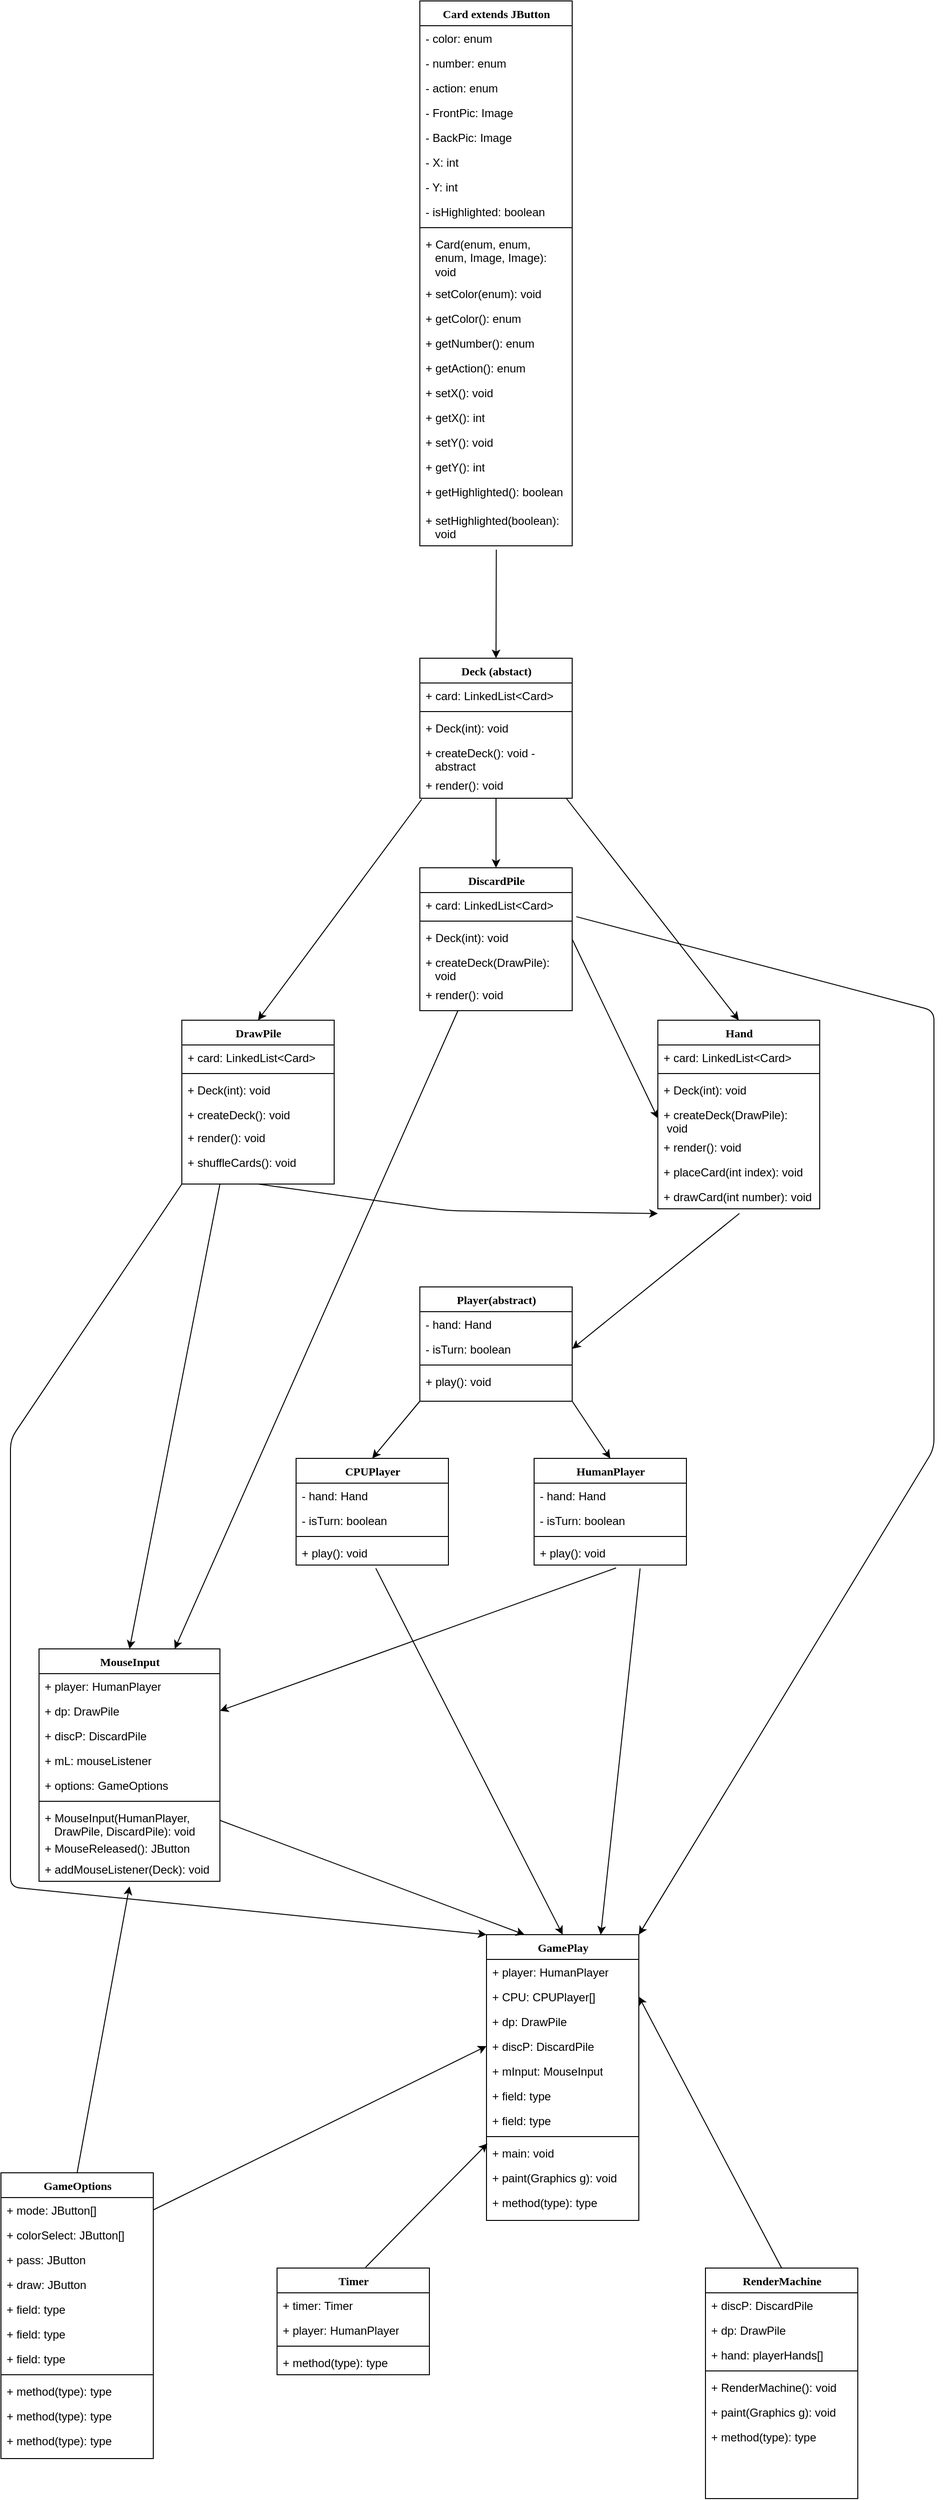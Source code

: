 <mxfile version="13.6.2" type="device"><diagram name="Page-1" id="9f46799a-70d6-7492-0946-bef42562c5a5"><mxGraphModel dx="1157" dy="600" grid="1" gridSize="10" guides="1" tooltips="1" connect="1" arrows="1" fold="1" page="1" pageScale="1" pageWidth="1100" pageHeight="850" background="#ffffff" math="0" shadow="0"><root><mxCell id="0"/><mxCell id="1" parent="0"/><mxCell id="ADoak5SWr_kA7E1Cc08d-7" value="" style="endArrow=classic;html=1;entryX=0.5;entryY=0;entryDx=0;entryDy=0;exitX=0.956;exitY=1;exitDx=0;exitDy=0;exitPerimeter=0;" parent="1" source="78961159f06e98e8-42" target="ADoak5SWr_kA7E1Cc08d-1" edge="1"><mxGeometry width="50" height="50" relative="1" as="geometry"><mxPoint x="760" y="170" as="sourcePoint"/><mxPoint x="810" y="120" as="targetPoint"/></mxGeometry></mxCell><mxCell id="ADoak5SWr_kA7E1Cc08d-9" value="" style="endArrow=classic;html=1;entryX=0.5;entryY=0;entryDx=0;entryDy=0;exitX=0.013;exitY=1.077;exitDx=0;exitDy=0;exitPerimeter=0;" parent="1" source="78961159f06e98e8-42" target="78961159f06e98e8-43" edge="1"><mxGeometry width="50" height="50" relative="1" as="geometry"><mxPoint x="630" y="220" as="sourcePoint"/><mxPoint x="680" y="170" as="targetPoint"/></mxGeometry></mxCell><mxCell id="78961159f06e98e8-17" value="Card extends JButton" style="swimlane;html=1;fontStyle=1;align=center;verticalAlign=top;childLayout=stackLayout;horizontal=1;startSize=26;horizontalStack=0;resizeParent=1;resizeLast=0;collapsible=1;marginBottom=0;swimlaneFillColor=#ffffff;rounded=0;shadow=0;comic=0;labelBackgroundColor=none;strokeWidth=1;fillColor=none;fontFamily=Verdana;fontSize=12" parent="1" vertex="1"><mxGeometry x="500" width="160" height="572" as="geometry"/></mxCell><mxCell id="78961159f06e98e8-21" value="- color: enum&lt;br&gt;" style="text;html=1;strokeColor=none;fillColor=none;align=left;verticalAlign=top;spacingLeft=4;spacingRight=4;whiteSpace=wrap;overflow=hidden;rotatable=0;points=[[0,0.5],[1,0.5]];portConstraint=eastwest;" parent="78961159f06e98e8-17" vertex="1"><mxGeometry y="26" width="160" height="26" as="geometry"/></mxCell><mxCell id="78961159f06e98e8-23" value="- number: enum" style="text;html=1;strokeColor=none;fillColor=none;align=left;verticalAlign=top;spacingLeft=4;spacingRight=4;whiteSpace=wrap;overflow=hidden;rotatable=0;points=[[0,0.5],[1,0.5]];portConstraint=eastwest;" parent="78961159f06e98e8-17" vertex="1"><mxGeometry y="52" width="160" height="26" as="geometry"/></mxCell><mxCell id="78961159f06e98e8-25" value="- action: enum" style="text;html=1;strokeColor=none;fillColor=none;align=left;verticalAlign=top;spacingLeft=4;spacingRight=4;whiteSpace=wrap;overflow=hidden;rotatable=0;points=[[0,0.5],[1,0.5]];portConstraint=eastwest;" parent="78961159f06e98e8-17" vertex="1"><mxGeometry y="78" width="160" height="26" as="geometry"/></mxCell><mxCell id="78961159f06e98e8-26" value="- FrontPic: Image" style="text;html=1;strokeColor=none;fillColor=none;align=left;verticalAlign=top;spacingLeft=4;spacingRight=4;whiteSpace=wrap;overflow=hidden;rotatable=0;points=[[0,0.5],[1,0.5]];portConstraint=eastwest;" parent="78961159f06e98e8-17" vertex="1"><mxGeometry y="104" width="160" height="26" as="geometry"/></mxCell><mxCell id="78961159f06e98e8-24" value="- BackPic: Image" style="text;html=1;strokeColor=none;fillColor=none;align=left;verticalAlign=top;spacingLeft=4;spacingRight=4;whiteSpace=wrap;overflow=hidden;rotatable=0;points=[[0,0.5],[1,0.5]];portConstraint=eastwest;" parent="78961159f06e98e8-17" vertex="1"><mxGeometry y="130" width="160" height="26" as="geometry"/></mxCell><mxCell id="Dfvbl628fVs-vNfTFk2D-2" value="- X: int" style="text;html=1;strokeColor=none;fillColor=none;align=left;verticalAlign=top;spacingLeft=4;spacingRight=4;whiteSpace=wrap;overflow=hidden;rotatable=0;points=[[0,0.5],[1,0.5]];portConstraint=eastwest;" parent="78961159f06e98e8-17" vertex="1"><mxGeometry y="156" width="160" height="26" as="geometry"/></mxCell><mxCell id="Dfvbl628fVs-vNfTFk2D-3" value="- Y: int" style="text;html=1;strokeColor=none;fillColor=none;align=left;verticalAlign=top;spacingLeft=4;spacingRight=4;whiteSpace=wrap;overflow=hidden;rotatable=0;points=[[0,0.5],[1,0.5]];portConstraint=eastwest;" parent="78961159f06e98e8-17" vertex="1"><mxGeometry y="182" width="160" height="26" as="geometry"/></mxCell><mxCell id="ADoak5SWr_kA7E1Cc08d-32" value="- isHighlighted: boolean" style="text;html=1;strokeColor=none;fillColor=none;align=left;verticalAlign=top;spacingLeft=4;spacingRight=4;whiteSpace=wrap;overflow=hidden;rotatable=0;points=[[0,0.5],[1,0.5]];portConstraint=eastwest;" parent="78961159f06e98e8-17" vertex="1"><mxGeometry y="208" width="160" height="26" as="geometry"/></mxCell><mxCell id="78961159f06e98e8-19" value="" style="line;html=1;strokeWidth=1;fillColor=none;align=left;verticalAlign=middle;spacingTop=-1;spacingLeft=3;spacingRight=3;rotatable=0;labelPosition=right;points=[];portConstraint=eastwest;" parent="78961159f06e98e8-17" vertex="1"><mxGeometry y="234" width="160" height="8" as="geometry"/></mxCell><mxCell id="78961159f06e98e8-20" value="&lt;span id=&quot;docs-internal-guid-c65a4c69-7fff-d469-3a6c-70c8fb9a097e&quot;&gt;&lt;span style=&quot;background-color: transparent ; vertical-align: baseline&quot;&gt;&lt;font style=&quot;font-size: 12px&quot;&gt;+ Card(enum, enum,&amp;nbsp; &amp;nbsp; &amp;nbsp; &amp;nbsp; &amp;nbsp; &amp;nbsp; &amp;nbsp; &amp;nbsp;enum, Image, Image):&amp;nbsp; &amp;nbsp; &amp;nbsp; &amp;nbsp; &amp;nbsp;void&lt;/font&gt;&lt;/span&gt;&lt;/span&gt;" style="text;html=1;strokeColor=none;fillColor=none;align=left;verticalAlign=top;spacingLeft=4;spacingRight=4;whiteSpace=wrap;overflow=hidden;rotatable=0;points=[[0,0.5],[1,0.5]];portConstraint=eastwest;" parent="78961159f06e98e8-17" vertex="1"><mxGeometry y="242" width="160" height="52" as="geometry"/></mxCell><mxCell id="78961159f06e98e8-27" value="&lt;span id=&quot;docs-internal-guid-081afef5-7fff-85aa-c965-13b8064d33d3&quot;&gt;&lt;span style=&quot;background-color: transparent ; vertical-align: baseline&quot;&gt;&lt;font style=&quot;font-size: 12px&quot;&gt;+ setColor(enum): void&lt;/font&gt;&lt;/span&gt;&lt;/span&gt;" style="text;html=1;strokeColor=none;fillColor=none;align=left;verticalAlign=top;spacingLeft=4;spacingRight=4;whiteSpace=wrap;overflow=hidden;rotatable=0;points=[[0,0.5],[1,0.5]];portConstraint=eastwest;" parent="78961159f06e98e8-17" vertex="1"><mxGeometry y="294" width="160" height="26" as="geometry"/></mxCell><mxCell id="Dfvbl628fVs-vNfTFk2D-20" value="&lt;span id=&quot;docs-internal-guid-081afef5-7fff-85aa-c965-13b8064d33d3&quot;&gt;&lt;span style=&quot;background-color: transparent ; vertical-align: baseline&quot;&gt;&lt;font style=&quot;font-size: 12px&quot;&gt;+ getColor(): enum&lt;/font&gt;&lt;/span&gt;&lt;/span&gt;" style="text;html=1;strokeColor=none;fillColor=none;align=left;verticalAlign=top;spacingLeft=4;spacingRight=4;whiteSpace=wrap;overflow=hidden;rotatable=0;points=[[0,0.5],[1,0.5]];portConstraint=eastwest;" parent="78961159f06e98e8-17" vertex="1"><mxGeometry y="320" width="160" height="26" as="geometry"/></mxCell><mxCell id="Dfvbl628fVs-vNfTFk2D-21" value="&lt;span id=&quot;docs-internal-guid-6f9de9d4-7fff-87ab-73bd-d3ca7c1ef431&quot;&gt;&lt;span style=&quot;background-color: transparent ; vertical-align: baseline&quot;&gt;&lt;font style=&quot;font-size: 12px&quot;&gt;+ getNumber(): enum&lt;/font&gt;&lt;/span&gt;&lt;/span&gt;" style="text;html=1;strokeColor=none;fillColor=none;align=left;verticalAlign=top;spacingLeft=4;spacingRight=4;whiteSpace=wrap;overflow=hidden;rotatable=0;points=[[0,0.5],[1,0.5]];portConstraint=eastwest;" parent="78961159f06e98e8-17" vertex="1"><mxGeometry y="346" width="160" height="26" as="geometry"/></mxCell><mxCell id="Dfvbl628fVs-vNfTFk2D-22" value="&lt;span id=&quot;docs-internal-guid-00fcced3-7fff-acab-6387-73501ac8677c&quot;&gt;&lt;span style=&quot;background-color: transparent ; vertical-align: baseline&quot;&gt;&lt;font style=&quot;font-size: 12px&quot;&gt;+ getAction(): enum&lt;/font&gt;&lt;/span&gt;&lt;/span&gt;" style="text;html=1;strokeColor=none;fillColor=none;align=left;verticalAlign=top;spacingLeft=4;spacingRight=4;whiteSpace=wrap;overflow=hidden;rotatable=0;points=[[0,0.5],[1,0.5]];portConstraint=eastwest;" parent="78961159f06e98e8-17" vertex="1"><mxGeometry y="372" width="160" height="26" as="geometry"/></mxCell><mxCell id="Dfvbl628fVs-vNfTFk2D-23" value="&lt;span id=&quot;docs-internal-guid-bd155970-7fff-ca76-c32f-b39daed9939d&quot;&gt;&lt;span style=&quot;background-color: transparent ; vertical-align: baseline&quot;&gt;&lt;font style=&quot;font-size: 12px&quot;&gt;+ setX(): void&lt;/font&gt;&lt;/span&gt;&lt;/span&gt;" style="text;html=1;strokeColor=none;fillColor=none;align=left;verticalAlign=top;spacingLeft=4;spacingRight=4;whiteSpace=wrap;overflow=hidden;rotatable=0;points=[[0,0.5],[1,0.5]];portConstraint=eastwest;" parent="78961159f06e98e8-17" vertex="1"><mxGeometry y="398" width="160" height="26" as="geometry"/></mxCell><mxCell id="Dfvbl628fVs-vNfTFk2D-24" value="&lt;span id=&quot;docs-internal-guid-bc66a8d4-7fff-debc-41eb-221f460bf0bf&quot;&gt;&lt;span style=&quot;background-color: transparent ; vertical-align: baseline&quot;&gt;&lt;font style=&quot;font-size: 12px&quot;&gt;+ getX(): int&lt;/font&gt;&lt;/span&gt;&lt;/span&gt;" style="text;html=1;strokeColor=none;fillColor=none;align=left;verticalAlign=top;spacingLeft=4;spacingRight=4;whiteSpace=wrap;overflow=hidden;rotatable=0;points=[[0,0.5],[1,0.5]];portConstraint=eastwest;" parent="78961159f06e98e8-17" vertex="1"><mxGeometry y="424" width="160" height="26" as="geometry"/></mxCell><mxCell id="Dfvbl628fVs-vNfTFk2D-25" value="&lt;span id=&quot;docs-internal-guid-2b9d69ca-7fff-f346-bf1b-d89159f503b7&quot;&gt;&lt;span style=&quot;background-color: transparent ; vertical-align: baseline&quot;&gt;&lt;font style=&quot;font-size: 12px&quot;&gt;+ setY(): void&lt;/font&gt;&lt;/span&gt;&lt;/span&gt;" style="text;html=1;strokeColor=none;fillColor=none;align=left;verticalAlign=top;spacingLeft=4;spacingRight=4;whiteSpace=wrap;overflow=hidden;rotatable=0;points=[[0,0.5],[1,0.5]];portConstraint=eastwest;" parent="78961159f06e98e8-17" vertex="1"><mxGeometry y="450" width="160" height="26" as="geometry"/></mxCell><mxCell id="Dfvbl628fVs-vNfTFk2D-26" value="&lt;span id=&quot;docs-internal-guid-8b47b211-7fff-0911-824c-af1465ee18e2&quot;&gt;&lt;span style=&quot;background-color: transparent ; vertical-align: baseline&quot;&gt;&lt;font style=&quot;font-size: 12px&quot;&gt;+ getY(): int&lt;/font&gt;&lt;/span&gt;&lt;/span&gt;" style="text;html=1;strokeColor=none;fillColor=none;align=left;verticalAlign=top;spacingLeft=4;spacingRight=4;whiteSpace=wrap;overflow=hidden;rotatable=0;points=[[0,0.5],[1,0.5]];portConstraint=eastwest;" parent="78961159f06e98e8-17" vertex="1"><mxGeometry y="476" width="160" height="26" as="geometry"/></mxCell><mxCell id="ADoak5SWr_kA7E1Cc08d-33" value="&lt;span id=&quot;docs-internal-guid-8b47b211-7fff-0911-824c-af1465ee18e2&quot;&gt;&lt;span style=&quot;background-color: transparent ; vertical-align: baseline&quot;&gt;&lt;font style=&quot;font-size: 12px&quot;&gt;+ getHighlighted(): boolean&lt;/font&gt;&lt;/span&gt;&lt;/span&gt;" style="text;html=1;strokeColor=none;fillColor=none;align=left;verticalAlign=top;spacingLeft=4;spacingRight=4;whiteSpace=wrap;overflow=hidden;rotatable=0;points=[[0,0.5],[1,0.5]];portConstraint=eastwest;" parent="78961159f06e98e8-17" vertex="1"><mxGeometry y="502" width="160" height="30" as="geometry"/></mxCell><mxCell id="ADoak5SWr_kA7E1Cc08d-34" value="&lt;span id=&quot;docs-internal-guid-8b47b211-7fff-0911-824c-af1465ee18e2&quot;&gt;&lt;span style=&quot;background-color: transparent ; vertical-align: baseline&quot;&gt;&lt;font style=&quot;font-size: 12px&quot;&gt;+ setHighlighted(boolean):&amp;nbsp; &amp;nbsp; &amp;nbsp;void&lt;/font&gt;&lt;/span&gt;&lt;/span&gt;" style="text;html=1;strokeColor=none;fillColor=none;align=left;verticalAlign=top;spacingLeft=4;spacingRight=4;whiteSpace=wrap;overflow=hidden;rotatable=0;points=[[0,0.5],[1,0.5]];portConstraint=eastwest;" parent="78961159f06e98e8-17" vertex="1"><mxGeometry y="532" width="160" height="40" as="geometry"/></mxCell><mxCell id="ADoak5SWr_kA7E1Cc08d-14" value="" style="endArrow=classic;html=1;exitX=1;exitY=0.5;exitDx=0;exitDy=0;entryX=0;entryY=0.5;entryDx=0;entryDy=0;" parent="1" source="Dfvbl628fVs-vNfTFk2D-33" target="ADoak5SWr_kA7E1Cc08d-5" edge="1"><mxGeometry width="50" height="50" relative="1" as="geometry"><mxPoint x="740" y="1240" as="sourcePoint"/><mxPoint x="790" y="1190" as="targetPoint"/></mxGeometry></mxCell><mxCell id="ADoak5SWr_kA7E1Cc08d-15" value="" style="endArrow=classic;html=1;exitX=0.5;exitY=1;exitDx=0;exitDy=0;entryX=0;entryY=1.192;entryDx=0;entryDy=0;entryPerimeter=0;" parent="1" source="78961159f06e98e8-43" target="ADoak5SWr_kA7E1Cc08d-12" edge="1"><mxGeometry width="50" height="50" relative="1" as="geometry"><mxPoint x="470" y="1300" as="sourcePoint"/><mxPoint x="520" y="1250" as="targetPoint"/><Array as="points"><mxPoint x="530" y="1270"/></Array></mxGeometry></mxCell><mxCell id="78961159f06e98e8-30" value="Deck (abstact)" style="swimlane;html=1;fontStyle=1;align=center;verticalAlign=top;childLayout=stackLayout;horizontal=1;startSize=26;horizontalStack=0;resizeParent=1;resizeLast=0;collapsible=1;marginBottom=0;swimlaneFillColor=#ffffff;rounded=0;shadow=0;comic=0;labelBackgroundColor=none;strokeWidth=1;fillColor=none;fontFamily=Verdana;fontSize=12" parent="1" vertex="1"><mxGeometry x="500" y="690" width="160" height="147" as="geometry"/></mxCell><mxCell id="78961159f06e98e8-31" value="+ card: LinkedList&amp;lt;Card&amp;gt;" style="text;html=1;strokeColor=none;fillColor=none;align=left;verticalAlign=top;spacingLeft=4;spacingRight=4;whiteSpace=wrap;overflow=hidden;rotatable=0;points=[[0,0.5],[1,0.5]];portConstraint=eastwest;" parent="78961159f06e98e8-30" vertex="1"><mxGeometry y="26" width="160" height="26" as="geometry"/></mxCell><mxCell id="78961159f06e98e8-38" value="" style="line;html=1;strokeWidth=1;fillColor=none;align=left;verticalAlign=middle;spacingTop=-1;spacingLeft=3;spacingRight=3;rotatable=0;labelPosition=right;points=[];portConstraint=eastwest;" parent="78961159f06e98e8-30" vertex="1"><mxGeometry y="52" width="160" height="8" as="geometry"/></mxCell><mxCell id="78961159f06e98e8-39" value="+ Deck(int): void" style="text;html=1;strokeColor=none;fillColor=none;align=left;verticalAlign=top;spacingLeft=4;spacingRight=4;whiteSpace=wrap;overflow=hidden;rotatable=0;points=[[0,0.5],[1,0.5]];portConstraint=eastwest;" parent="78961159f06e98e8-30" vertex="1"><mxGeometry y="60" width="160" height="26" as="geometry"/></mxCell><mxCell id="78961159f06e98e8-40" value="+ createDeck(): void -&amp;nbsp; &amp;nbsp; &amp;nbsp; &amp;nbsp; &amp;nbsp; &amp;nbsp; &amp;nbsp;abstract" style="text;html=1;strokeColor=none;fillColor=none;align=left;verticalAlign=top;spacingLeft=4;spacingRight=4;whiteSpace=wrap;overflow=hidden;rotatable=0;points=[[0,0.5],[1,0.5]];portConstraint=eastwest;" parent="78961159f06e98e8-30" vertex="1"><mxGeometry y="86" width="160" height="34" as="geometry"/></mxCell><mxCell id="78961159f06e98e8-42" value="+ render(): void" style="text;html=1;strokeColor=none;fillColor=none;align=left;verticalAlign=top;spacingLeft=4;spacingRight=4;whiteSpace=wrap;overflow=hidden;rotatable=0;points=[[0,0.5],[1,0.5]];portConstraint=eastwest;" parent="78961159f06e98e8-30" vertex="1"><mxGeometry y="120" width="160" height="26" as="geometry"/></mxCell><mxCell id="ADoak5SWr_kA7E1Cc08d-10" value="" style="endArrow=classic;html=1;entryX=0.5;entryY=0;entryDx=0;entryDy=0;exitX=0.502;exitY=1.1;exitDx=0;exitDy=0;exitPerimeter=0;" parent="1" source="ADoak5SWr_kA7E1Cc08d-34" target="78961159f06e98e8-30" edge="1"><mxGeometry width="50" height="50" relative="1" as="geometry"><mxPoint x="630" y="720" as="sourcePoint"/><mxPoint x="290" y="130" as="targetPoint"/></mxGeometry></mxCell><mxCell id="ADoak5SWr_kA7E1Cc08d-8" value="" style="endArrow=classic;html=1;entryX=0.5;entryY=0;entryDx=0;entryDy=0;exitX=0.5;exitY=1.038;exitDx=0;exitDy=0;exitPerimeter=0;" parent="1" source="78961159f06e98e8-42" target="Dfvbl628fVs-vNfTFk2D-33" edge="1"><mxGeometry width="50" height="50" relative="1" as="geometry"><mxPoint x="660" y="230" as="sourcePoint"/><mxPoint x="710" y="180" as="targetPoint"/></mxGeometry></mxCell><mxCell id="ADoak5SWr_kA7E1Cc08d-16" value="" style="endArrow=classic;html=1;entryX=1;entryY=0.5;entryDx=0;entryDy=0;exitX=0.504;exitY=1.187;exitDx=0;exitDy=0;exitPerimeter=0;" parent="1" source="ADoak5SWr_kA7E1Cc08d-12" target="78961159f06e98e8-110" edge="1"><mxGeometry width="50" height="50" relative="1" as="geometry"><mxPoint x="840" y="1470" as="sourcePoint"/><mxPoint x="890" y="1420" as="targetPoint"/></mxGeometry></mxCell><mxCell id="Dfvbl628fVs-vNfTFk2D-33" value="DiscardPile" style="swimlane;html=1;fontStyle=1;align=center;verticalAlign=top;childLayout=stackLayout;horizontal=1;startSize=26;horizontalStack=0;resizeParent=1;resizeLast=0;collapsible=1;marginBottom=0;swimlaneFillColor=#ffffff;rounded=0;shadow=0;comic=0;labelBackgroundColor=none;strokeWidth=1;fillColor=none;fontFamily=Verdana;fontSize=12" parent="1" vertex="1"><mxGeometry x="500" y="910" width="160" height="150" as="geometry"/></mxCell><mxCell id="Dfvbl628fVs-vNfTFk2D-34" value="+ card: LinkedList&amp;lt;Card&amp;gt;" style="text;html=1;strokeColor=none;fillColor=none;align=left;verticalAlign=top;spacingLeft=4;spacingRight=4;whiteSpace=wrap;overflow=hidden;rotatable=0;points=[[0,0.5],[1,0.5]];portConstraint=eastwest;" parent="Dfvbl628fVs-vNfTFk2D-33" vertex="1"><mxGeometry y="26" width="160" height="26" as="geometry"/></mxCell><mxCell id="Dfvbl628fVs-vNfTFk2D-35" value="" style="line;html=1;strokeWidth=1;fillColor=none;align=left;verticalAlign=middle;spacingTop=-1;spacingLeft=3;spacingRight=3;rotatable=0;labelPosition=right;points=[];portConstraint=eastwest;" parent="Dfvbl628fVs-vNfTFk2D-33" vertex="1"><mxGeometry y="52" width="160" height="8" as="geometry"/></mxCell><mxCell id="Dfvbl628fVs-vNfTFk2D-36" value="+ Deck(int): void" style="text;html=1;strokeColor=none;fillColor=none;align=left;verticalAlign=top;spacingLeft=4;spacingRight=4;whiteSpace=wrap;overflow=hidden;rotatable=0;points=[[0,0.5],[1,0.5]];portConstraint=eastwest;" parent="Dfvbl628fVs-vNfTFk2D-33" vertex="1"><mxGeometry y="60" width="160" height="26" as="geometry"/></mxCell><mxCell id="Dfvbl628fVs-vNfTFk2D-37" value="+ createDeck(DrawPile):&amp;nbsp; &amp;nbsp; &amp;nbsp; &amp;nbsp; &amp;nbsp;void" style="text;html=1;strokeColor=none;fillColor=none;align=left;verticalAlign=top;spacingLeft=4;spacingRight=4;whiteSpace=wrap;overflow=hidden;rotatable=0;points=[[0,0.5],[1,0.5]];portConstraint=eastwest;" parent="Dfvbl628fVs-vNfTFk2D-33" vertex="1"><mxGeometry y="86" width="160" height="34" as="geometry"/></mxCell><mxCell id="Dfvbl628fVs-vNfTFk2D-38" value="+ render(): void" style="text;html=1;strokeColor=none;fillColor=none;align=left;verticalAlign=top;spacingLeft=4;spacingRight=4;whiteSpace=wrap;overflow=hidden;rotatable=0;points=[[0,0.5],[1,0.5]];portConstraint=eastwest;" parent="Dfvbl628fVs-vNfTFk2D-33" vertex="1"><mxGeometry y="120" width="160" height="26" as="geometry"/></mxCell><mxCell id="ADoak5SWr_kA7E1Cc08d-30" value="" style="endArrow=classic;html=1;entryX=0.5;entryY=0;entryDx=0;entryDy=0;exitX=0;exitY=1;exitDx=0;exitDy=0;" parent="1" source="78961159f06e98e8-108" target="ADoak5SWr_kA7E1Cc08d-17" edge="1"><mxGeometry width="50" height="50" relative="1" as="geometry"><mxPoint x="390" y="1530" as="sourcePoint"/><mxPoint x="440" y="1480" as="targetPoint"/></mxGeometry></mxCell><mxCell id="ADoak5SWr_kA7E1Cc08d-31" value="" style="endArrow=classic;html=1;entryX=0.5;entryY=0;entryDx=0;entryDy=0;exitX=1;exitY=1;exitDx=0;exitDy=0;" parent="1" source="78961159f06e98e8-108" target="ADoak5SWr_kA7E1Cc08d-23" edge="1"><mxGeometry width="50" height="50" relative="1" as="geometry"><mxPoint x="850" y="1520" as="sourcePoint"/><mxPoint x="900" y="1470" as="targetPoint"/></mxGeometry></mxCell><mxCell id="ADoak5SWr_kA7E1Cc08d-1" value="Hand" style="swimlane;html=1;fontStyle=1;align=center;verticalAlign=top;childLayout=stackLayout;horizontal=1;startSize=26;horizontalStack=0;resizeParent=1;resizeLast=0;collapsible=1;marginBottom=0;swimlaneFillColor=#ffffff;rounded=0;shadow=0;comic=0;labelBackgroundColor=none;strokeWidth=1;fillColor=none;fontFamily=Verdana;fontSize=12" parent="1" vertex="1"><mxGeometry x="750" y="1070" width="170" height="198" as="geometry"/></mxCell><mxCell id="ADoak5SWr_kA7E1Cc08d-2" value="+ card: LinkedList&amp;lt;Card&amp;gt;" style="text;html=1;strokeColor=none;fillColor=none;align=left;verticalAlign=top;spacingLeft=4;spacingRight=4;whiteSpace=wrap;overflow=hidden;rotatable=0;points=[[0,0.5],[1,0.5]];portConstraint=eastwest;" parent="ADoak5SWr_kA7E1Cc08d-1" vertex="1"><mxGeometry y="26" width="170" height="26" as="geometry"/></mxCell><mxCell id="ADoak5SWr_kA7E1Cc08d-3" value="" style="line;html=1;strokeWidth=1;fillColor=none;align=left;verticalAlign=middle;spacingTop=-1;spacingLeft=3;spacingRight=3;rotatable=0;labelPosition=right;points=[];portConstraint=eastwest;" parent="ADoak5SWr_kA7E1Cc08d-1" vertex="1"><mxGeometry y="52" width="170" height="8" as="geometry"/></mxCell><mxCell id="ADoak5SWr_kA7E1Cc08d-4" value="+ Deck(int): void" style="text;html=1;strokeColor=none;fillColor=none;align=left;verticalAlign=top;spacingLeft=4;spacingRight=4;whiteSpace=wrap;overflow=hidden;rotatable=0;points=[[0,0.5],[1,0.5]];portConstraint=eastwest;" parent="ADoak5SWr_kA7E1Cc08d-1" vertex="1"><mxGeometry y="60" width="170" height="26" as="geometry"/></mxCell><mxCell id="ADoak5SWr_kA7E1Cc08d-5" value="+ createDeck(DrawPile):&amp;nbsp; &amp;nbsp; &amp;nbsp; &amp;nbsp; &amp;nbsp;void" style="text;html=1;strokeColor=none;fillColor=none;align=left;verticalAlign=top;spacingLeft=4;spacingRight=4;whiteSpace=wrap;overflow=hidden;rotatable=0;points=[[0,0.5],[1,0.5]];portConstraint=eastwest;" parent="ADoak5SWr_kA7E1Cc08d-1" vertex="1"><mxGeometry y="86" width="170" height="34" as="geometry"/></mxCell><mxCell id="ADoak5SWr_kA7E1Cc08d-6" value="+ render(): void" style="text;html=1;strokeColor=none;fillColor=none;align=left;verticalAlign=top;spacingLeft=4;spacingRight=4;whiteSpace=wrap;overflow=hidden;rotatable=0;points=[[0,0.5],[1,0.5]];portConstraint=eastwest;" parent="ADoak5SWr_kA7E1Cc08d-1" vertex="1"><mxGeometry y="120" width="170" height="26" as="geometry"/></mxCell><mxCell id="ADoak5SWr_kA7E1Cc08d-11" value="+ placeCard(int index): void" style="text;html=1;strokeColor=none;fillColor=none;align=left;verticalAlign=top;spacingLeft=4;spacingRight=4;whiteSpace=wrap;overflow=hidden;rotatable=0;points=[[0,0.5],[1,0.5]];portConstraint=eastwest;" parent="ADoak5SWr_kA7E1Cc08d-1" vertex="1"><mxGeometry y="146" width="170" height="26" as="geometry"/></mxCell><mxCell id="ADoak5SWr_kA7E1Cc08d-12" value="+ drawCard(int number): void" style="text;html=1;strokeColor=none;fillColor=none;align=left;verticalAlign=top;spacingLeft=4;spacingRight=4;whiteSpace=wrap;overflow=hidden;rotatable=0;points=[[0,0.5],[1,0.5]];portConstraint=eastwest;" parent="ADoak5SWr_kA7E1Cc08d-1" vertex="1"><mxGeometry y="172" width="170" height="26" as="geometry"/></mxCell><mxCell id="78961159f06e98e8-43" value="DrawPile" style="swimlane;html=1;fontStyle=1;align=center;verticalAlign=top;childLayout=stackLayout;horizontal=1;startSize=26;horizontalStack=0;resizeParent=1;resizeLast=0;collapsible=1;marginBottom=0;swimlaneFillColor=#ffffff;rounded=0;shadow=0;comic=0;labelBackgroundColor=none;strokeWidth=1;fillColor=none;fontFamily=Verdana;fontSize=12" parent="1" vertex="1"><mxGeometry x="250" y="1070" width="160" height="172" as="geometry"/></mxCell><mxCell id="78961159f06e98e8-44" value="+ card: LinkedList&amp;lt;Card&amp;gt;" style="text;html=1;strokeColor=none;fillColor=none;align=left;verticalAlign=top;spacingLeft=4;spacingRight=4;whiteSpace=wrap;overflow=hidden;rotatable=0;points=[[0,0.5],[1,0.5]];portConstraint=eastwest;" parent="78961159f06e98e8-43" vertex="1"><mxGeometry y="26" width="160" height="26" as="geometry"/></mxCell><mxCell id="78961159f06e98e8-51" value="" style="line;html=1;strokeWidth=1;fillColor=none;align=left;verticalAlign=middle;spacingTop=-1;spacingLeft=3;spacingRight=3;rotatable=0;labelPosition=right;points=[];portConstraint=eastwest;" parent="78961159f06e98e8-43" vertex="1"><mxGeometry y="52" width="160" height="8" as="geometry"/></mxCell><mxCell id="Dfvbl628fVs-vNfTFk2D-29" value="+ Deck(int): void" style="text;html=1;strokeColor=none;fillColor=none;align=left;verticalAlign=top;spacingLeft=4;spacingRight=4;whiteSpace=wrap;overflow=hidden;rotatable=0;points=[[0,0.5],[1,0.5]];portConstraint=eastwest;" parent="78961159f06e98e8-43" vertex="1"><mxGeometry y="60" width="160" height="26" as="geometry"/></mxCell><mxCell id="Dfvbl628fVs-vNfTFk2D-30" value="+ createDeck(): void&amp;nbsp;" style="text;html=1;strokeColor=none;fillColor=none;align=left;verticalAlign=top;spacingLeft=4;spacingRight=4;whiteSpace=wrap;overflow=hidden;rotatable=0;points=[[0,0.5],[1,0.5]];portConstraint=eastwest;" parent="78961159f06e98e8-43" vertex="1"><mxGeometry y="86" width="160" height="24" as="geometry"/></mxCell><mxCell id="Dfvbl628fVs-vNfTFk2D-31" value="+ render(): void" style="text;html=1;strokeColor=none;fillColor=none;align=left;verticalAlign=top;spacingLeft=4;spacingRight=4;whiteSpace=wrap;overflow=hidden;rotatable=0;points=[[0,0.5],[1,0.5]];portConstraint=eastwest;" parent="78961159f06e98e8-43" vertex="1"><mxGeometry y="110" width="160" height="26" as="geometry"/></mxCell><mxCell id="Dfvbl628fVs-vNfTFk2D-32" value="+ shuffleCards(): void" style="text;html=1;strokeColor=none;fillColor=none;align=left;verticalAlign=top;spacingLeft=4;spacingRight=4;whiteSpace=wrap;overflow=hidden;rotatable=0;points=[[0,0.5],[1,0.5]];portConstraint=eastwest;" parent="78961159f06e98e8-43" vertex="1"><mxGeometry y="136" width="160" height="26" as="geometry"/></mxCell><mxCell id="ADoak5SWr_kA7E1Cc08d-35" value="MouseInput" style="swimlane;html=1;fontStyle=1;align=center;verticalAlign=top;childLayout=stackLayout;horizontal=1;startSize=26;horizontalStack=0;resizeParent=1;resizeLast=0;collapsible=1;marginBottom=0;swimlaneFillColor=#ffffff;rounded=0;shadow=0;comic=0;labelBackgroundColor=none;strokeWidth=1;fillColor=none;fontFamily=Verdana;fontSize=12" parent="1" vertex="1"><mxGeometry x="100" y="1730" width="190" height="244" as="geometry"/></mxCell><mxCell id="ADoak5SWr_kA7E1Cc08d-36" value="+ player: HumanPlayer" style="text;html=1;strokeColor=none;fillColor=none;align=left;verticalAlign=top;spacingLeft=4;spacingRight=4;whiteSpace=wrap;overflow=hidden;rotatable=0;points=[[0,0.5],[1,0.5]];portConstraint=eastwest;" parent="ADoak5SWr_kA7E1Cc08d-35" vertex="1"><mxGeometry y="26" width="190" height="26" as="geometry"/></mxCell><mxCell id="ADoak5SWr_kA7E1Cc08d-37" value="+ dp: DrawPile" style="text;html=1;strokeColor=none;fillColor=none;align=left;verticalAlign=top;spacingLeft=4;spacingRight=4;whiteSpace=wrap;overflow=hidden;rotatable=0;points=[[0,0.5],[1,0.5]];portConstraint=eastwest;" parent="ADoak5SWr_kA7E1Cc08d-35" vertex="1"><mxGeometry y="52" width="190" height="26" as="geometry"/></mxCell><mxCell id="ADoak5SWr_kA7E1Cc08d-38" value="+ discP: DiscardPile" style="text;html=1;strokeColor=none;fillColor=none;align=left;verticalAlign=top;spacingLeft=4;spacingRight=4;whiteSpace=wrap;overflow=hidden;rotatable=0;points=[[0,0.5],[1,0.5]];portConstraint=eastwest;" parent="ADoak5SWr_kA7E1Cc08d-35" vertex="1"><mxGeometry y="78" width="190" height="26" as="geometry"/></mxCell><mxCell id="ADoak5SWr_kA7E1Cc08d-39" value="+ mL: mouseListener" style="text;html=1;strokeColor=none;fillColor=none;align=left;verticalAlign=top;spacingLeft=4;spacingRight=4;whiteSpace=wrap;overflow=hidden;rotatable=0;points=[[0,0.5],[1,0.5]];portConstraint=eastwest;" parent="ADoak5SWr_kA7E1Cc08d-35" vertex="1"><mxGeometry y="104" width="190" height="26" as="geometry"/></mxCell><mxCell id="THiAugf3GuOGUdViILCG-27" value="+ options: GameOptions" style="text;html=1;strokeColor=none;fillColor=none;align=left;verticalAlign=top;spacingLeft=4;spacingRight=4;whiteSpace=wrap;overflow=hidden;rotatable=0;points=[[0,0.5],[1,0.5]];portConstraint=eastwest;" parent="ADoak5SWr_kA7E1Cc08d-35" vertex="1"><mxGeometry y="130" width="190" height="26" as="geometry"/></mxCell><mxCell id="ADoak5SWr_kA7E1Cc08d-43" value="" style="line;html=1;strokeWidth=1;fillColor=none;align=left;verticalAlign=middle;spacingTop=-1;spacingLeft=3;spacingRight=3;rotatable=0;labelPosition=right;points=[];portConstraint=eastwest;" parent="ADoak5SWr_kA7E1Cc08d-35" vertex="1"><mxGeometry y="156" width="190" height="8" as="geometry"/></mxCell><mxCell id="ADoak5SWr_kA7E1Cc08d-62" value="+ MouseInput(HumanPlayer,&amp;nbsp; &amp;nbsp; &amp;nbsp; &amp;nbsp; &amp;nbsp; &amp;nbsp;DrawPile, DiscardPile): void" style="text;html=1;strokeColor=none;fillColor=none;align=left;verticalAlign=top;spacingLeft=4;spacingRight=4;whiteSpace=wrap;overflow=hidden;rotatable=0;points=[[0,0.5],[1,0.5]];portConstraint=eastwest;" parent="ADoak5SWr_kA7E1Cc08d-35" vertex="1"><mxGeometry y="164" width="190" height="32" as="geometry"/></mxCell><mxCell id="ADoak5SWr_kA7E1Cc08d-44" value="+ MouseReleased(): JButton" style="text;html=1;strokeColor=none;fillColor=none;align=left;verticalAlign=top;spacingLeft=4;spacingRight=4;whiteSpace=wrap;overflow=hidden;rotatable=0;points=[[0,0.5],[1,0.5]];portConstraint=eastwest;" parent="ADoak5SWr_kA7E1Cc08d-35" vertex="1"><mxGeometry y="196" width="190" height="22" as="geometry"/></mxCell><mxCell id="ADoak5SWr_kA7E1Cc08d-45" value="+ addMouseListener(Deck): void" style="text;html=1;strokeColor=none;fillColor=none;align=left;verticalAlign=top;spacingLeft=4;spacingRight=4;whiteSpace=wrap;overflow=hidden;rotatable=0;points=[[0,0.5],[1,0.5]];portConstraint=eastwest;" parent="ADoak5SWr_kA7E1Cc08d-35" vertex="1"><mxGeometry y="218" width="190" height="26" as="geometry"/></mxCell><mxCell id="ADoak5SWr_kA7E1Cc08d-47" value="" style="endArrow=classic;html=1;entryX=0.5;entryY=0;entryDx=0;entryDy=0;exitX=0.25;exitY=1;exitDx=0;exitDy=0;" parent="1" source="78961159f06e98e8-43" target="ADoak5SWr_kA7E1Cc08d-35" edge="1"><mxGeometry width="50" height="50" relative="1" as="geometry"><mxPoint x="230" y="1340" as="sourcePoint"/><mxPoint x="280" y="1290" as="targetPoint"/></mxGeometry></mxCell><mxCell id="ADoak5SWr_kA7E1Cc08d-48" value="" style="endArrow=classic;html=1;entryX=0.75;entryY=0;entryDx=0;entryDy=0;exitX=0.25;exitY=1;exitDx=0;exitDy=0;" parent="1" source="Dfvbl628fVs-vNfTFk2D-33" target="ADoak5SWr_kA7E1Cc08d-35" edge="1"><mxGeometry width="50" height="50" relative="1" as="geometry"><mxPoint x="440" y="1430" as="sourcePoint"/><mxPoint x="490" y="1380" as="targetPoint"/></mxGeometry></mxCell><mxCell id="ADoak5SWr_kA7E1Cc08d-49" value="" style="endArrow=classic;html=1;entryX=1;entryY=0.5;entryDx=0;entryDy=0;exitX=0.538;exitY=1.115;exitDx=0;exitDy=0;exitPerimeter=0;" parent="1" source="ADoak5SWr_kA7E1Cc08d-27" target="ADoak5SWr_kA7E1Cc08d-37" edge="1"><mxGeometry width="50" height="50" relative="1" as="geometry"><mxPoint x="802.08" y="1672.004" as="sourcePoint"/><mxPoint x="530" y="1800" as="targetPoint"/></mxGeometry></mxCell><mxCell id="ADoak5SWr_kA7E1Cc08d-63" value="" style="endArrow=classic;html=1;exitX=0;exitY=1;exitDx=0;exitDy=0;entryX=0;entryY=0;entryDx=0;entryDy=0;" parent="1" source="78961159f06e98e8-43" target="ADoak5SWr_kA7E1Cc08d-50" edge="1"><mxGeometry width="50" height="50" relative="1" as="geometry"><mxPoint x="170" y="1150" as="sourcePoint"/><mxPoint x="160" y="1450" as="targetPoint"/><Array as="points"><mxPoint x="70" y="1510"/><mxPoint x="70" y="1980"/></Array></mxGeometry></mxCell><mxCell id="ADoak5SWr_kA7E1Cc08d-65" value="" style="endArrow=classic;html=1;exitX=1.027;exitY=0.973;exitDx=0;exitDy=0;exitPerimeter=0;entryX=1;entryY=0;entryDx=0;entryDy=0;" parent="1" source="Dfvbl628fVs-vNfTFk2D-34" target="ADoak5SWr_kA7E1Cc08d-50" edge="1"><mxGeometry width="50" height="50" relative="1" as="geometry"><mxPoint x="890" y="960" as="sourcePoint"/><mxPoint x="610" y="1820" as="targetPoint"/><Array as="points"><mxPoint x="1040" y="1060"/><mxPoint x="1040" y="1520"/></Array></mxGeometry></mxCell><mxCell id="ADoak5SWr_kA7E1Cc08d-66" value="" style="endArrow=classic;html=1;entryX=0.75;entryY=0;entryDx=0;entryDy=0;exitX=0.696;exitY=1.137;exitDx=0;exitDy=0;exitPerimeter=0;" parent="1" source="ADoak5SWr_kA7E1Cc08d-27" target="ADoak5SWr_kA7E1Cc08d-50" edge="1"><mxGeometry width="50" height="50" relative="1" as="geometry"><mxPoint x="520" y="1880" as="sourcePoint"/><mxPoint x="570" y="1830" as="targetPoint"/></mxGeometry></mxCell><mxCell id="ADoak5SWr_kA7E1Cc08d-67" value="" style="endArrow=classic;html=1;entryX=0.5;entryY=0;entryDx=0;entryDy=0;exitX=0.523;exitY=1.128;exitDx=0;exitDy=0;exitPerimeter=0;" parent="1" source="ADoak5SWr_kA7E1Cc08d-21" target="ADoak5SWr_kA7E1Cc08d-50" edge="1"><mxGeometry width="50" height="50" relative="1" as="geometry"><mxPoint x="470" y="1880" as="sourcePoint"/><mxPoint x="520" y="1830" as="targetPoint"/></mxGeometry></mxCell><mxCell id="ADoak5SWr_kA7E1Cc08d-68" value="" style="endArrow=classic;html=1;exitX=1;exitY=0.5;exitDx=0;exitDy=0;entryX=0.25;entryY=0;entryDx=0;entryDy=0;" parent="1" source="ADoak5SWr_kA7E1Cc08d-62" target="ADoak5SWr_kA7E1Cc08d-50" edge="1"><mxGeometry width="50" height="50" relative="1" as="geometry"><mxPoint x="440" y="1870" as="sourcePoint"/><mxPoint x="490" y="1820" as="targetPoint"/></mxGeometry></mxCell><mxCell id="78961159f06e98e8-108" value="Player(abstract)" style="swimlane;html=1;fontStyle=1;align=center;verticalAlign=top;childLayout=stackLayout;horizontal=1;startSize=26;horizontalStack=0;resizeParent=1;resizeLast=0;collapsible=1;marginBottom=0;swimlaneFillColor=#ffffff;rounded=0;shadow=0;comic=0;labelBackgroundColor=none;strokeWidth=1;fillColor=none;fontFamily=Verdana;fontSize=12" parent="1" vertex="1"><mxGeometry x="500" y="1350" width="160" height="120" as="geometry"/></mxCell><mxCell id="78961159f06e98e8-109" value="- hand: Hand" style="text;html=1;strokeColor=none;fillColor=none;align=left;verticalAlign=top;spacingLeft=4;spacingRight=4;whiteSpace=wrap;overflow=hidden;rotatable=0;points=[[0,0.5],[1,0.5]];portConstraint=eastwest;" parent="78961159f06e98e8-108" vertex="1"><mxGeometry y="26" width="160" height="26" as="geometry"/></mxCell><mxCell id="78961159f06e98e8-110" value="- isTurn: boolean" style="text;html=1;strokeColor=none;fillColor=none;align=left;verticalAlign=top;spacingLeft=4;spacingRight=4;whiteSpace=wrap;overflow=hidden;rotatable=0;points=[[0,0.5],[1,0.5]];portConstraint=eastwest;" parent="78961159f06e98e8-108" vertex="1"><mxGeometry y="52" width="160" height="26" as="geometry"/></mxCell><mxCell id="78961159f06e98e8-116" value="" style="line;html=1;strokeWidth=1;fillColor=none;align=left;verticalAlign=middle;spacingTop=-1;spacingLeft=3;spacingRight=3;rotatable=0;labelPosition=right;points=[];portConstraint=eastwest;" parent="78961159f06e98e8-108" vertex="1"><mxGeometry y="78" width="160" height="8" as="geometry"/></mxCell><mxCell id="78961159f06e98e8-117" value="+ play(): void" style="text;html=1;strokeColor=none;fillColor=none;align=left;verticalAlign=top;spacingLeft=4;spacingRight=4;whiteSpace=wrap;overflow=hidden;rotatable=0;points=[[0,0.5],[1,0.5]];portConstraint=eastwest;" parent="78961159f06e98e8-108" vertex="1"><mxGeometry y="86" width="160" height="26" as="geometry"/></mxCell><mxCell id="ADoak5SWr_kA7E1Cc08d-17" value="CPUPlayer" style="swimlane;html=1;fontStyle=1;align=center;verticalAlign=top;childLayout=stackLayout;horizontal=1;startSize=26;horizontalStack=0;resizeParent=1;resizeLast=0;collapsible=1;marginBottom=0;swimlaneFillColor=#ffffff;rounded=0;shadow=0;comic=0;labelBackgroundColor=none;strokeWidth=1;fillColor=none;fontFamily=Verdana;fontSize=12" parent="1" vertex="1"><mxGeometry x="370" y="1530" width="160" height="112" as="geometry"/></mxCell><mxCell id="ADoak5SWr_kA7E1Cc08d-18" value="- hand: Hand" style="text;html=1;strokeColor=none;fillColor=none;align=left;verticalAlign=top;spacingLeft=4;spacingRight=4;whiteSpace=wrap;overflow=hidden;rotatable=0;points=[[0,0.5],[1,0.5]];portConstraint=eastwest;" parent="ADoak5SWr_kA7E1Cc08d-17" vertex="1"><mxGeometry y="26" width="160" height="26" as="geometry"/></mxCell><mxCell id="ADoak5SWr_kA7E1Cc08d-19" value="- isTurn: boolean" style="text;html=1;strokeColor=none;fillColor=none;align=left;verticalAlign=top;spacingLeft=4;spacingRight=4;whiteSpace=wrap;overflow=hidden;rotatable=0;points=[[0,0.5],[1,0.5]];portConstraint=eastwest;" parent="ADoak5SWr_kA7E1Cc08d-17" vertex="1"><mxGeometry y="52" width="160" height="26" as="geometry"/></mxCell><mxCell id="ADoak5SWr_kA7E1Cc08d-20" value="" style="line;html=1;strokeWidth=1;fillColor=none;align=left;verticalAlign=middle;spacingTop=-1;spacingLeft=3;spacingRight=3;rotatable=0;labelPosition=right;points=[];portConstraint=eastwest;" parent="ADoak5SWr_kA7E1Cc08d-17" vertex="1"><mxGeometry y="78" width="160" height="8" as="geometry"/></mxCell><mxCell id="ADoak5SWr_kA7E1Cc08d-21" value="+ play(): void" style="text;html=1;strokeColor=none;fillColor=none;align=left;verticalAlign=top;spacingLeft=4;spacingRight=4;whiteSpace=wrap;overflow=hidden;rotatable=0;points=[[0,0.5],[1,0.5]];portConstraint=eastwest;" parent="ADoak5SWr_kA7E1Cc08d-17" vertex="1"><mxGeometry y="86" width="160" height="26" as="geometry"/></mxCell><mxCell id="THiAugf3GuOGUdViILCG-25" value="" style="endArrow=classic;html=1;entryX=1;entryY=0.5;entryDx=0;entryDy=0;exitX=0.5;exitY=0;exitDx=0;exitDy=0;" parent="1" source="ADoak5SWr_kA7E1Cc08d-69" target="ADoak5SWr_kA7E1Cc08d-52" edge="1"><mxGeometry width="50" height="50" relative="1" as="geometry"><mxPoint x="650" y="2180" as="sourcePoint"/><mxPoint x="700" y="2130" as="targetPoint"/></mxGeometry></mxCell><mxCell id="THiAugf3GuOGUdViILCG-26" value="" style="endArrow=classic;html=1;entryX=0.5;entryY=1.205;entryDx=0;entryDy=0;entryPerimeter=0;exitX=0.5;exitY=0;exitDx=0;exitDy=0;" parent="1" source="THiAugf3GuOGUdViILCG-1" target="ADoak5SWr_kA7E1Cc08d-45" edge="1"><mxGeometry width="50" height="50" relative="1" as="geometry"><mxPoint x="190" y="2190" as="sourcePoint"/><mxPoint x="240" y="2140" as="targetPoint"/></mxGeometry></mxCell><mxCell id="ADoak5SWr_kA7E1Cc08d-23" value="HumanPlayer" style="swimlane;html=1;fontStyle=1;align=center;verticalAlign=top;childLayout=stackLayout;horizontal=1;startSize=26;horizontalStack=0;resizeParent=1;resizeLast=0;collapsible=1;marginBottom=0;swimlaneFillColor=#ffffff;rounded=0;shadow=0;comic=0;labelBackgroundColor=none;strokeWidth=1;fillColor=none;fontFamily=Verdana;fontSize=12" parent="1" vertex="1"><mxGeometry x="620" y="1530" width="160" height="112" as="geometry"><mxRectangle x="720" y="1530.0" width="120" height="26" as="alternateBounds"/></mxGeometry></mxCell><mxCell id="ADoak5SWr_kA7E1Cc08d-24" value="- hand: Hand" style="text;html=1;strokeColor=none;fillColor=none;align=left;verticalAlign=top;spacingLeft=4;spacingRight=4;whiteSpace=wrap;overflow=hidden;rotatable=0;points=[[0,0.5],[1,0.5]];portConstraint=eastwest;" parent="ADoak5SWr_kA7E1Cc08d-23" vertex="1"><mxGeometry y="26" width="160" height="26" as="geometry"/></mxCell><mxCell id="ADoak5SWr_kA7E1Cc08d-25" value="- isTurn: boolean" style="text;html=1;strokeColor=none;fillColor=none;align=left;verticalAlign=top;spacingLeft=4;spacingRight=4;whiteSpace=wrap;overflow=hidden;rotatable=0;points=[[0,0.5],[1,0.5]];portConstraint=eastwest;" parent="ADoak5SWr_kA7E1Cc08d-23" vertex="1"><mxGeometry y="52" width="160" height="26" as="geometry"/></mxCell><mxCell id="ADoak5SWr_kA7E1Cc08d-26" value="" style="line;html=1;strokeWidth=1;fillColor=none;align=left;verticalAlign=middle;spacingTop=-1;spacingLeft=3;spacingRight=3;rotatable=0;labelPosition=right;points=[];portConstraint=eastwest;" parent="ADoak5SWr_kA7E1Cc08d-23" vertex="1"><mxGeometry y="78" width="160" height="8" as="geometry"/></mxCell><mxCell id="ADoak5SWr_kA7E1Cc08d-27" value="+ play(): void" style="text;html=1;strokeColor=none;fillColor=none;align=left;verticalAlign=top;spacingLeft=4;spacingRight=4;whiteSpace=wrap;overflow=hidden;rotatable=0;points=[[0,0.5],[1,0.5]];portConstraint=eastwest;" parent="ADoak5SWr_kA7E1Cc08d-23" vertex="1"><mxGeometry y="86" width="160" height="26" as="geometry"/></mxCell><mxCell id="ADoak5SWr_kA7E1Cc08d-50" value="GamePlay" style="swimlane;html=1;fontStyle=1;align=center;verticalAlign=top;childLayout=stackLayout;horizontal=1;startSize=26;horizontalStack=0;resizeParent=1;resizeLast=0;collapsible=1;marginBottom=0;swimlaneFillColor=#ffffff;rounded=0;shadow=0;comic=0;labelBackgroundColor=none;strokeWidth=1;fillColor=none;fontFamily=Verdana;fontSize=12" parent="1" vertex="1"><mxGeometry x="570" y="2030" width="160" height="300" as="geometry"/></mxCell><mxCell id="ADoak5SWr_kA7E1Cc08d-51" value="+ player: HumanPlayer" style="text;html=1;strokeColor=none;fillColor=none;align=left;verticalAlign=top;spacingLeft=4;spacingRight=4;whiteSpace=wrap;overflow=hidden;rotatable=0;points=[[0,0.5],[1,0.5]];portConstraint=eastwest;" parent="ADoak5SWr_kA7E1Cc08d-50" vertex="1"><mxGeometry y="26" width="160" height="26" as="geometry"/></mxCell><mxCell id="ADoak5SWr_kA7E1Cc08d-52" value="+ CPU: CPUPlayer[]" style="text;html=1;strokeColor=none;fillColor=none;align=left;verticalAlign=top;spacingLeft=4;spacingRight=4;whiteSpace=wrap;overflow=hidden;rotatable=0;points=[[0,0.5],[1,0.5]];portConstraint=eastwest;" parent="ADoak5SWr_kA7E1Cc08d-50" vertex="1"><mxGeometry y="52" width="160" height="26" as="geometry"/></mxCell><mxCell id="ADoak5SWr_kA7E1Cc08d-53" value="+ dp: DrawPile" style="text;html=1;strokeColor=none;fillColor=none;align=left;verticalAlign=top;spacingLeft=4;spacingRight=4;whiteSpace=wrap;overflow=hidden;rotatable=0;points=[[0,0.5],[1,0.5]];portConstraint=eastwest;" parent="ADoak5SWr_kA7E1Cc08d-50" vertex="1"><mxGeometry y="78" width="160" height="26" as="geometry"/></mxCell><mxCell id="ADoak5SWr_kA7E1Cc08d-54" value="+ discP: DiscardPile" style="text;html=1;strokeColor=none;fillColor=none;align=left;verticalAlign=top;spacingLeft=4;spacingRight=4;whiteSpace=wrap;overflow=hidden;rotatable=0;points=[[0,0.5],[1,0.5]];portConstraint=eastwest;" parent="ADoak5SWr_kA7E1Cc08d-50" vertex="1"><mxGeometry y="104" width="160" height="26" as="geometry"/></mxCell><mxCell id="ADoak5SWr_kA7E1Cc08d-55" value="+ mInput: MouseInput" style="text;html=1;strokeColor=none;fillColor=none;align=left;verticalAlign=top;spacingLeft=4;spacingRight=4;whiteSpace=wrap;overflow=hidden;rotatable=0;points=[[0,0.5],[1,0.5]];portConstraint=eastwest;" parent="ADoak5SWr_kA7E1Cc08d-50" vertex="1"><mxGeometry y="130" width="160" height="26" as="geometry"/></mxCell><mxCell id="ADoak5SWr_kA7E1Cc08d-56" value="+ field: type" style="text;html=1;strokeColor=none;fillColor=none;align=left;verticalAlign=top;spacingLeft=4;spacingRight=4;whiteSpace=wrap;overflow=hidden;rotatable=0;points=[[0,0.5],[1,0.5]];portConstraint=eastwest;" parent="ADoak5SWr_kA7E1Cc08d-50" vertex="1"><mxGeometry y="156" width="160" height="26" as="geometry"/></mxCell><mxCell id="ADoak5SWr_kA7E1Cc08d-57" value="+ field: type" style="text;html=1;strokeColor=none;fillColor=none;align=left;verticalAlign=top;spacingLeft=4;spacingRight=4;whiteSpace=wrap;overflow=hidden;rotatable=0;points=[[0,0.5],[1,0.5]];portConstraint=eastwest;" parent="ADoak5SWr_kA7E1Cc08d-50" vertex="1"><mxGeometry y="182" width="160" height="26" as="geometry"/></mxCell><mxCell id="ADoak5SWr_kA7E1Cc08d-58" value="" style="line;html=1;strokeWidth=1;fillColor=none;align=left;verticalAlign=middle;spacingTop=-1;spacingLeft=3;spacingRight=3;rotatable=0;labelPosition=right;points=[];portConstraint=eastwest;" parent="ADoak5SWr_kA7E1Cc08d-50" vertex="1"><mxGeometry y="208" width="160" height="8" as="geometry"/></mxCell><mxCell id="ADoak5SWr_kA7E1Cc08d-59" value="+ main: void" style="text;html=1;strokeColor=none;fillColor=none;align=left;verticalAlign=top;spacingLeft=4;spacingRight=4;whiteSpace=wrap;overflow=hidden;rotatable=0;points=[[0,0.5],[1,0.5]];portConstraint=eastwest;" parent="ADoak5SWr_kA7E1Cc08d-50" vertex="1"><mxGeometry y="216" width="160" height="26" as="geometry"/></mxCell><mxCell id="ADoak5SWr_kA7E1Cc08d-60" value="+ paint(Graphics g): void" style="text;html=1;strokeColor=none;fillColor=none;align=left;verticalAlign=top;spacingLeft=4;spacingRight=4;whiteSpace=wrap;overflow=hidden;rotatable=0;points=[[0,0.5],[1,0.5]];portConstraint=eastwest;" parent="ADoak5SWr_kA7E1Cc08d-50" vertex="1"><mxGeometry y="242" width="160" height="26" as="geometry"/></mxCell><mxCell id="ADoak5SWr_kA7E1Cc08d-61" value="+ method(type): type" style="text;html=1;strokeColor=none;fillColor=none;align=left;verticalAlign=top;spacingLeft=4;spacingRight=4;whiteSpace=wrap;overflow=hidden;rotatable=0;points=[[0,0.5],[1,0.5]];portConstraint=eastwest;" parent="ADoak5SWr_kA7E1Cc08d-50" vertex="1"><mxGeometry y="268" width="160" height="26" as="geometry"/></mxCell><mxCell id="THiAugf3GuOGUdViILCG-1" value="GameOptions" style="swimlane;html=1;fontStyle=1;align=center;verticalAlign=top;childLayout=stackLayout;horizontal=1;startSize=26;horizontalStack=0;resizeParent=1;resizeLast=0;collapsible=1;marginBottom=0;swimlaneFillColor=#ffffff;rounded=0;shadow=0;comic=0;labelBackgroundColor=none;strokeWidth=1;fillColor=none;fontFamily=Verdana;fontSize=12" parent="1" vertex="1"><mxGeometry x="60" y="2280" width="160" height="300" as="geometry"/></mxCell><mxCell id="THiAugf3GuOGUdViILCG-2" value="+ mode: JButton[]" style="text;html=1;strokeColor=none;fillColor=none;align=left;verticalAlign=top;spacingLeft=4;spacingRight=4;whiteSpace=wrap;overflow=hidden;rotatable=0;points=[[0,0.5],[1,0.5]];portConstraint=eastwest;" parent="THiAugf3GuOGUdViILCG-1" vertex="1"><mxGeometry y="26" width="160" height="26" as="geometry"/></mxCell><mxCell id="THiAugf3GuOGUdViILCG-3" value="+ colorSelect: JButton[]" style="text;html=1;strokeColor=none;fillColor=none;align=left;verticalAlign=top;spacingLeft=4;spacingRight=4;whiteSpace=wrap;overflow=hidden;rotatable=0;points=[[0,0.5],[1,0.5]];portConstraint=eastwest;" parent="THiAugf3GuOGUdViILCG-1" vertex="1"><mxGeometry y="52" width="160" height="26" as="geometry"/></mxCell><mxCell id="THiAugf3GuOGUdViILCG-4" value="+ pass: JButton" style="text;html=1;strokeColor=none;fillColor=none;align=left;verticalAlign=top;spacingLeft=4;spacingRight=4;whiteSpace=wrap;overflow=hidden;rotatable=0;points=[[0,0.5],[1,0.5]];portConstraint=eastwest;" parent="THiAugf3GuOGUdViILCG-1" vertex="1"><mxGeometry y="78" width="160" height="26" as="geometry"/></mxCell><mxCell id="THiAugf3GuOGUdViILCG-5" value="+ draw: JButton" style="text;html=1;strokeColor=none;fillColor=none;align=left;verticalAlign=top;spacingLeft=4;spacingRight=4;whiteSpace=wrap;overflow=hidden;rotatable=0;points=[[0,0.5],[1,0.5]];portConstraint=eastwest;" parent="THiAugf3GuOGUdViILCG-1" vertex="1"><mxGeometry y="104" width="160" height="26" as="geometry"/></mxCell><mxCell id="THiAugf3GuOGUdViILCG-6" value="+ field: type" style="text;html=1;strokeColor=none;fillColor=none;align=left;verticalAlign=top;spacingLeft=4;spacingRight=4;whiteSpace=wrap;overflow=hidden;rotatable=0;points=[[0,0.5],[1,0.5]];portConstraint=eastwest;" parent="THiAugf3GuOGUdViILCG-1" vertex="1"><mxGeometry y="130" width="160" height="26" as="geometry"/></mxCell><mxCell id="THiAugf3GuOGUdViILCG-7" value="+ field: type" style="text;html=1;strokeColor=none;fillColor=none;align=left;verticalAlign=top;spacingLeft=4;spacingRight=4;whiteSpace=wrap;overflow=hidden;rotatable=0;points=[[0,0.5],[1,0.5]];portConstraint=eastwest;" parent="THiAugf3GuOGUdViILCG-1" vertex="1"><mxGeometry y="156" width="160" height="26" as="geometry"/></mxCell><mxCell id="THiAugf3GuOGUdViILCG-8" value="+ field: type" style="text;html=1;strokeColor=none;fillColor=none;align=left;verticalAlign=top;spacingLeft=4;spacingRight=4;whiteSpace=wrap;overflow=hidden;rotatable=0;points=[[0,0.5],[1,0.5]];portConstraint=eastwest;" parent="THiAugf3GuOGUdViILCG-1" vertex="1"><mxGeometry y="182" width="160" height="26" as="geometry"/></mxCell><mxCell id="THiAugf3GuOGUdViILCG-9" value="" style="line;html=1;strokeWidth=1;fillColor=none;align=left;verticalAlign=middle;spacingTop=-1;spacingLeft=3;spacingRight=3;rotatable=0;labelPosition=right;points=[];portConstraint=eastwest;" parent="THiAugf3GuOGUdViILCG-1" vertex="1"><mxGeometry y="208" width="160" height="8" as="geometry"/></mxCell><mxCell id="THiAugf3GuOGUdViILCG-10" value="+ method(type): type" style="text;html=1;strokeColor=none;fillColor=none;align=left;verticalAlign=top;spacingLeft=4;spacingRight=4;whiteSpace=wrap;overflow=hidden;rotatable=0;points=[[0,0.5],[1,0.5]];portConstraint=eastwest;" parent="THiAugf3GuOGUdViILCG-1" vertex="1"><mxGeometry y="216" width="160" height="26" as="geometry"/></mxCell><mxCell id="THiAugf3GuOGUdViILCG-11" value="+ method(type): type" style="text;html=1;strokeColor=none;fillColor=none;align=left;verticalAlign=top;spacingLeft=4;spacingRight=4;whiteSpace=wrap;overflow=hidden;rotatable=0;points=[[0,0.5],[1,0.5]];portConstraint=eastwest;" parent="THiAugf3GuOGUdViILCG-1" vertex="1"><mxGeometry y="242" width="160" height="26" as="geometry"/></mxCell><mxCell id="THiAugf3GuOGUdViILCG-12" value="+ method(type): type" style="text;html=1;strokeColor=none;fillColor=none;align=left;verticalAlign=top;spacingLeft=4;spacingRight=4;whiteSpace=wrap;overflow=hidden;rotatable=0;points=[[0,0.5],[1,0.5]];portConstraint=eastwest;" parent="THiAugf3GuOGUdViILCG-1" vertex="1"><mxGeometry y="268" width="160" height="26" as="geometry"/></mxCell><mxCell id="THiAugf3GuOGUdViILCG-32" value="" style="endArrow=classic;html=1;entryX=0;entryY=0.5;entryDx=0;entryDy=0;exitX=1;exitY=0.5;exitDx=0;exitDy=0;" parent="1" source="THiAugf3GuOGUdViILCG-2" target="ADoak5SWr_kA7E1Cc08d-54" edge="1"><mxGeometry width="50" height="50" relative="1" as="geometry"><mxPoint x="300" y="2230" as="sourcePoint"/><mxPoint x="350" y="2180" as="targetPoint"/></mxGeometry></mxCell><mxCell id="THiAugf3GuOGUdViILCG-33" value="" style="endArrow=classic;html=1;entryX=0.006;entryY=0.128;entryDx=0;entryDy=0;entryPerimeter=0;exitX=0.581;exitY=-0.007;exitDx=0;exitDy=0;exitPerimeter=0;" parent="1" source="THiAugf3GuOGUdViILCG-13" target="ADoak5SWr_kA7E1Cc08d-59" edge="1"><mxGeometry width="50" height="50" relative="1" as="geometry"><mxPoint x="420" y="2320" as="sourcePoint"/><mxPoint x="470" y="2270" as="targetPoint"/></mxGeometry></mxCell><mxCell id="ADoak5SWr_kA7E1Cc08d-69" value="RenderMachine" style="swimlane;html=1;fontStyle=1;align=center;verticalAlign=top;childLayout=stackLayout;horizontal=1;startSize=26;horizontalStack=0;resizeParent=1;resizeLast=0;collapsible=1;marginBottom=0;swimlaneFillColor=#ffffff;rounded=0;shadow=0;comic=0;labelBackgroundColor=none;strokeWidth=1;fillColor=none;fontFamily=Verdana;fontSize=12" parent="1" vertex="1"><mxGeometry x="800" y="2380" width="160" height="242" as="geometry"/></mxCell><mxCell id="ADoak5SWr_kA7E1Cc08d-70" value="+ discP: DiscardPile" style="text;html=1;strokeColor=none;fillColor=none;align=left;verticalAlign=top;spacingLeft=4;spacingRight=4;whiteSpace=wrap;overflow=hidden;rotatable=0;points=[[0,0.5],[1,0.5]];portConstraint=eastwest;" parent="ADoak5SWr_kA7E1Cc08d-69" vertex="1"><mxGeometry y="26" width="160" height="26" as="geometry"/></mxCell><mxCell id="ADoak5SWr_kA7E1Cc08d-71" value="+ dp: DrawPile" style="text;html=1;strokeColor=none;fillColor=none;align=left;verticalAlign=top;spacingLeft=4;spacingRight=4;whiteSpace=wrap;overflow=hidden;rotatable=0;points=[[0,0.5],[1,0.5]];portConstraint=eastwest;" parent="ADoak5SWr_kA7E1Cc08d-69" vertex="1"><mxGeometry y="52" width="160" height="26" as="geometry"/></mxCell><mxCell id="ADoak5SWr_kA7E1Cc08d-72" value="+ hand: playerHands[]" style="text;html=1;strokeColor=none;fillColor=none;align=left;verticalAlign=top;spacingLeft=4;spacingRight=4;whiteSpace=wrap;overflow=hidden;rotatable=0;points=[[0,0.5],[1,0.5]];portConstraint=eastwest;" parent="ADoak5SWr_kA7E1Cc08d-69" vertex="1"><mxGeometry y="78" width="160" height="26" as="geometry"/></mxCell><mxCell id="ADoak5SWr_kA7E1Cc08d-77" value="" style="line;html=1;strokeWidth=1;fillColor=none;align=left;verticalAlign=middle;spacingTop=-1;spacingLeft=3;spacingRight=3;rotatable=0;labelPosition=right;points=[];portConstraint=eastwest;" parent="ADoak5SWr_kA7E1Cc08d-69" vertex="1"><mxGeometry y="104" width="160" height="8" as="geometry"/></mxCell><mxCell id="ADoak5SWr_kA7E1Cc08d-78" value="+ RenderMachine(): void" style="text;html=1;strokeColor=none;fillColor=none;align=left;verticalAlign=top;spacingLeft=4;spacingRight=4;whiteSpace=wrap;overflow=hidden;rotatable=0;points=[[0,0.5],[1,0.5]];portConstraint=eastwest;" parent="ADoak5SWr_kA7E1Cc08d-69" vertex="1"><mxGeometry y="112" width="160" height="26" as="geometry"/></mxCell><mxCell id="ADoak5SWr_kA7E1Cc08d-79" value="+ paint(Graphics g): void" style="text;html=1;strokeColor=none;fillColor=none;align=left;verticalAlign=top;spacingLeft=4;spacingRight=4;whiteSpace=wrap;overflow=hidden;rotatable=0;points=[[0,0.5],[1,0.5]];portConstraint=eastwest;" parent="ADoak5SWr_kA7E1Cc08d-69" vertex="1"><mxGeometry y="138" width="160" height="26" as="geometry"/></mxCell><mxCell id="ADoak5SWr_kA7E1Cc08d-80" value="+ method(type): type" style="text;html=1;strokeColor=none;fillColor=none;align=left;verticalAlign=top;spacingLeft=4;spacingRight=4;whiteSpace=wrap;overflow=hidden;rotatable=0;points=[[0,0.5],[1,0.5]];portConstraint=eastwest;" parent="ADoak5SWr_kA7E1Cc08d-69" vertex="1"><mxGeometry y="164" width="160" height="26" as="geometry"/></mxCell><mxCell id="THiAugf3GuOGUdViILCG-13" value="Timer" style="swimlane;html=1;fontStyle=1;align=center;verticalAlign=top;childLayout=stackLayout;horizontal=1;startSize=26;horizontalStack=0;resizeParent=1;resizeLast=0;collapsible=1;marginBottom=0;swimlaneFillColor=#ffffff;rounded=0;shadow=0;comic=0;labelBackgroundColor=none;strokeWidth=1;fillColor=none;fontFamily=Verdana;fontSize=12" parent="1" vertex="1"><mxGeometry x="350" y="2380" width="160" height="112" as="geometry"/></mxCell><mxCell id="THiAugf3GuOGUdViILCG-14" value="+ timer: Timer" style="text;html=1;strokeColor=none;fillColor=none;align=left;verticalAlign=top;spacingLeft=4;spacingRight=4;whiteSpace=wrap;overflow=hidden;rotatable=0;points=[[0,0.5],[1,0.5]];portConstraint=eastwest;" parent="THiAugf3GuOGUdViILCG-13" vertex="1"><mxGeometry y="26" width="160" height="26" as="geometry"/></mxCell><mxCell id="THiAugf3GuOGUdViILCG-15" value="+ player: HumanPlayer" style="text;html=1;strokeColor=none;fillColor=none;align=left;verticalAlign=top;spacingLeft=4;spacingRight=4;whiteSpace=wrap;overflow=hidden;rotatable=0;points=[[0,0.5],[1,0.5]];portConstraint=eastwest;" parent="THiAugf3GuOGUdViILCG-13" vertex="1"><mxGeometry y="52" width="160" height="26" as="geometry"/></mxCell><mxCell id="THiAugf3GuOGUdViILCG-21" value="" style="line;html=1;strokeWidth=1;fillColor=none;align=left;verticalAlign=middle;spacingTop=-1;spacingLeft=3;spacingRight=3;rotatable=0;labelPosition=right;points=[];portConstraint=eastwest;" parent="THiAugf3GuOGUdViILCG-13" vertex="1"><mxGeometry y="78" width="160" height="8" as="geometry"/></mxCell><mxCell id="THiAugf3GuOGUdViILCG-24" value="+ method(type): type" style="text;html=1;strokeColor=none;fillColor=none;align=left;verticalAlign=top;spacingLeft=4;spacingRight=4;whiteSpace=wrap;overflow=hidden;rotatable=0;points=[[0,0.5],[1,0.5]];portConstraint=eastwest;" parent="THiAugf3GuOGUdViILCG-13" vertex="1"><mxGeometry y="86" width="160" height="26" as="geometry"/></mxCell></root></mxGraphModel></diagram></mxfile>